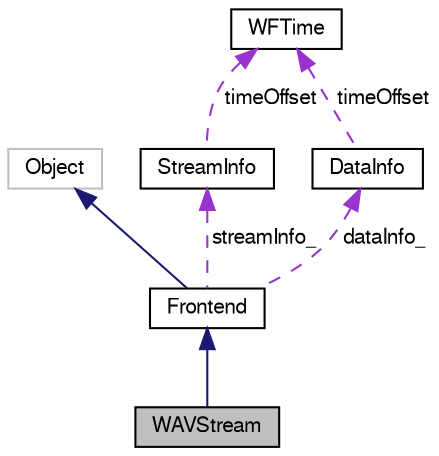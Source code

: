 digraph "WAVStream"
{
  edge [fontname="FreeSans",fontsize="10",labelfontname="FreeSans",labelfontsize="10"];
  node [fontname="FreeSans",fontsize="10",shape=record];
  Node1 [label="WAVStream",height=0.2,width=0.4,color="black", fillcolor="grey75", style="filled" fontcolor="black"];
  Node2 -> Node1 [dir="back",color="midnightblue",fontsize="10",style="solid",fontname="FreeSans"];
  Node2 [label="Frontend",height=0.2,width=0.4,color="black", fillcolor="white", style="filled",URL="$class_frontend.html",tooltip="Base class for frontends that act as streams of I/Q data. "];
  Node3 -> Node2 [dir="back",color="midnightblue",fontsize="10",style="solid",fontname="FreeSans"];
  Node3 [label="Object",height=0.2,width=0.4,color="grey75", fillcolor="white", style="filled"];
  Node4 -> Node2 [dir="back",color="darkorchid3",fontsize="10",style="dashed",label=" streamInfo_" ,fontname="FreeSans"];
  Node4 [label="StreamInfo",height=0.2,width=0.4,color="black", fillcolor="white", style="filled",URL="$struct_stream_info.html",tooltip="Basic metadata for a sample stream. "];
  Node5 -> Node4 [dir="back",color="darkorchid3",fontsize="10",style="dashed",label=" timeOffset" ,fontname="FreeSans"];
  Node5 [label="WFTime",height=0.2,width=0.4,color="black", fillcolor="white", style="filled",URL="$struct_w_f_time.html",tooltip="Represents both specific time and time interval. "];
  Node6 -> Node2 [dir="back",color="darkorchid3",fontsize="10",style="dashed",label=" dataInfo_" ,fontname="FreeSans"];
  Node6 [label="DataInfo",height=0.2,width=0.4,color="black", fillcolor="white", style="filled",URL="$struct_data_info.html",tooltip="Basic metadata for a sample batch (finite number of samples provided at a time). "];
  Node5 -> Node6 [dir="back",color="darkorchid3",fontsize="10",style="dashed",label=" timeOffset" ,fontname="FreeSans"];
}
